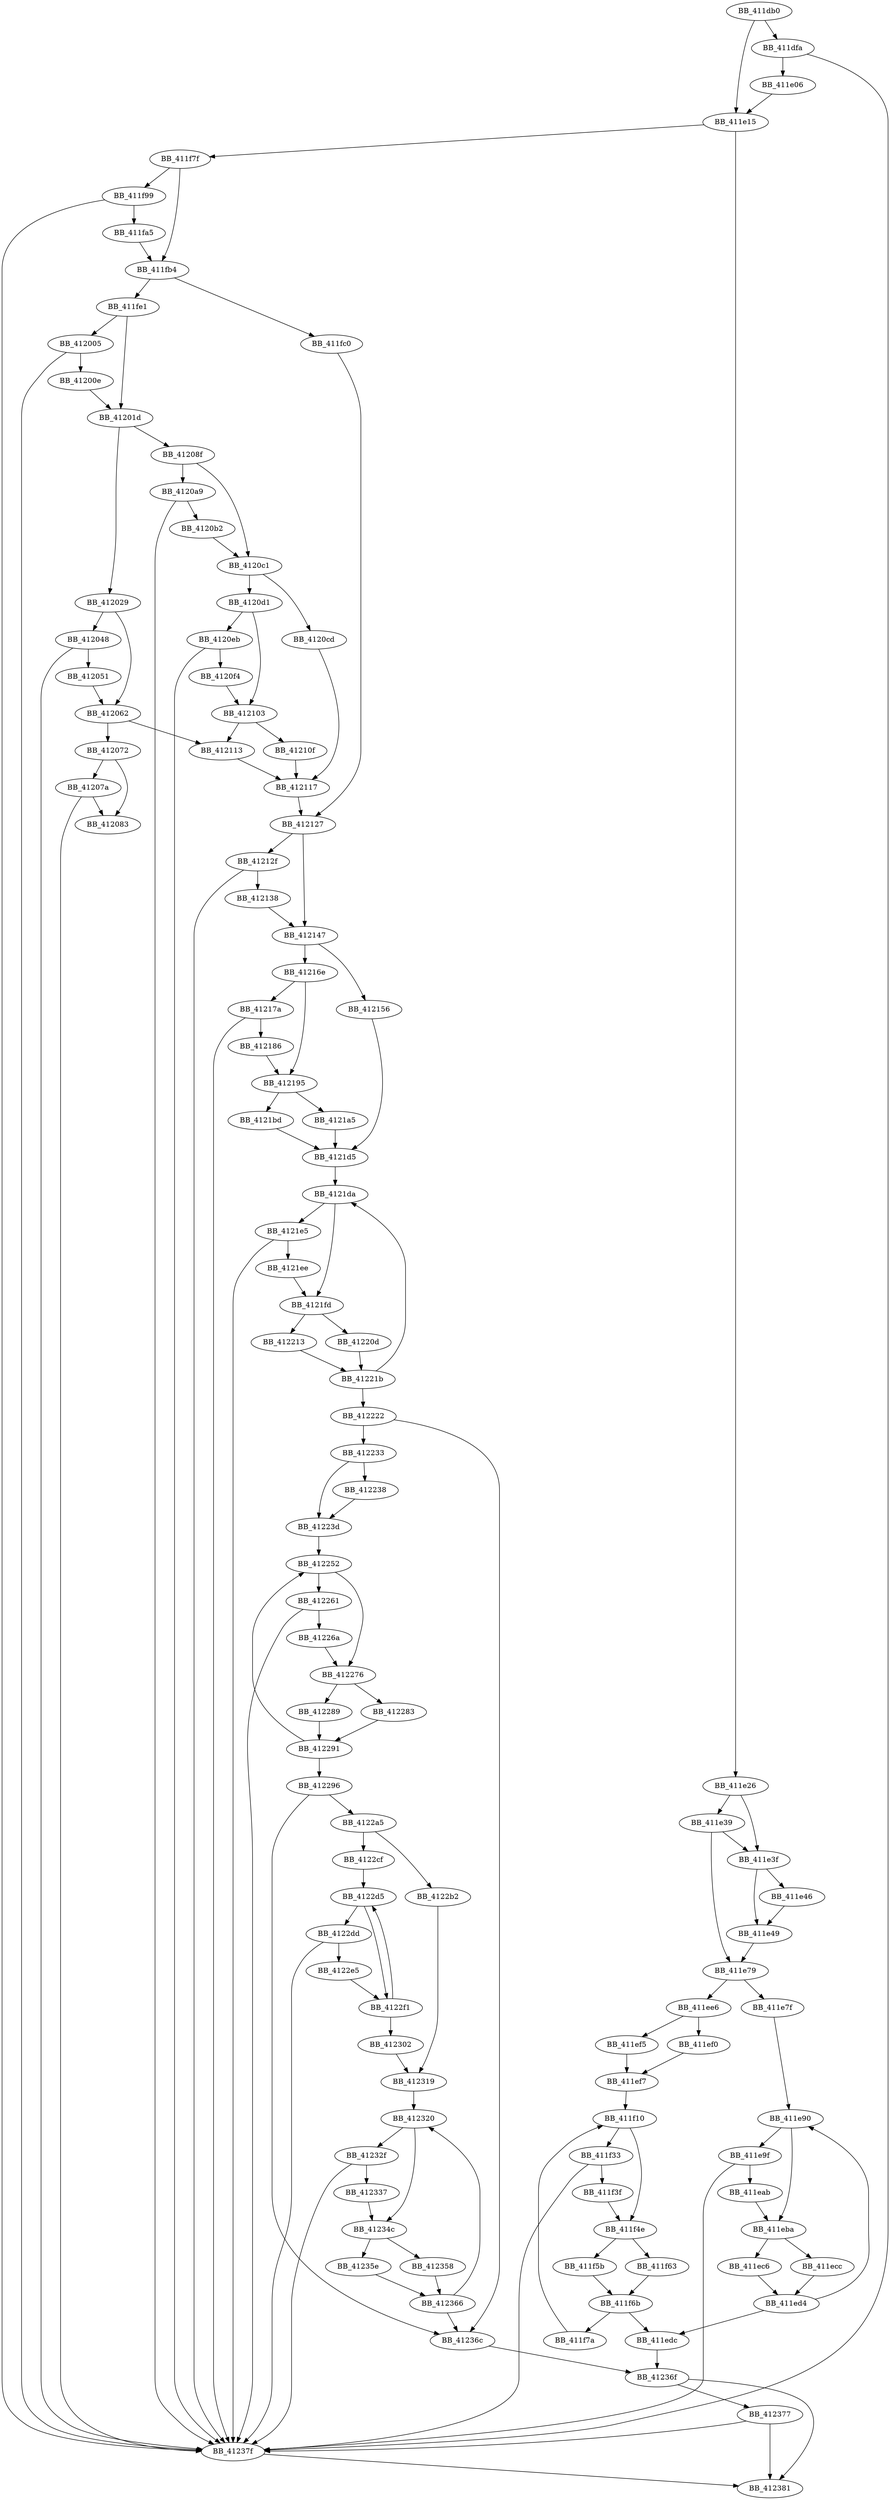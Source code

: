 DiGraph sub_411DB0{
BB_411db0->BB_411dfa
BB_411db0->BB_411e15
BB_411dfa->BB_411e06
BB_411dfa->BB_41237f
BB_411e06->BB_411e15
BB_411e15->BB_411e26
BB_411e15->BB_411f7f
BB_411e26->BB_411e39
BB_411e26->BB_411e3f
BB_411e39->BB_411e3f
BB_411e39->BB_411e79
BB_411e3f->BB_411e46
BB_411e3f->BB_411e49
BB_411e46->BB_411e49
BB_411e49->BB_411e79
BB_411e79->BB_411e7f
BB_411e79->BB_411ee6
BB_411e7f->BB_411e90
BB_411e90->BB_411e9f
BB_411e90->BB_411eba
BB_411e9f->BB_411eab
BB_411e9f->BB_41237f
BB_411eab->BB_411eba
BB_411eba->BB_411ec6
BB_411eba->BB_411ecc
BB_411ec6->BB_411ed4
BB_411ecc->BB_411ed4
BB_411ed4->BB_411e90
BB_411ed4->BB_411edc
BB_411edc->BB_41236f
BB_411ee6->BB_411ef0
BB_411ee6->BB_411ef5
BB_411ef0->BB_411ef7
BB_411ef5->BB_411ef7
BB_411ef7->BB_411f10
BB_411f10->BB_411f33
BB_411f10->BB_411f4e
BB_411f33->BB_411f3f
BB_411f33->BB_41237f
BB_411f3f->BB_411f4e
BB_411f4e->BB_411f5b
BB_411f4e->BB_411f63
BB_411f5b->BB_411f6b
BB_411f63->BB_411f6b
BB_411f6b->BB_411edc
BB_411f6b->BB_411f7a
BB_411f7a->BB_411f10
BB_411f7f->BB_411f99
BB_411f7f->BB_411fb4
BB_411f99->BB_411fa5
BB_411f99->BB_41237f
BB_411fa5->BB_411fb4
BB_411fb4->BB_411fc0
BB_411fb4->BB_411fe1
BB_411fc0->BB_412127
BB_411fe1->BB_412005
BB_411fe1->BB_41201d
BB_412005->BB_41200e
BB_412005->BB_41237f
BB_41200e->BB_41201d
BB_41201d->BB_412029
BB_41201d->BB_41208f
BB_412029->BB_412048
BB_412029->BB_412062
BB_412048->BB_412051
BB_412048->BB_41237f
BB_412051->BB_412062
BB_412062->BB_412072
BB_412062->BB_412113
BB_412072->BB_41207a
BB_412072->BB_412083
BB_41207a->BB_412083
BB_41207a->BB_41237f
BB_41208f->BB_4120a9
BB_41208f->BB_4120c1
BB_4120a9->BB_4120b2
BB_4120a9->BB_41237f
BB_4120b2->BB_4120c1
BB_4120c1->BB_4120cd
BB_4120c1->BB_4120d1
BB_4120cd->BB_412117
BB_4120d1->BB_4120eb
BB_4120d1->BB_412103
BB_4120eb->BB_4120f4
BB_4120eb->BB_41237f
BB_4120f4->BB_412103
BB_412103->BB_41210f
BB_412103->BB_412113
BB_41210f->BB_412117
BB_412113->BB_412117
BB_412117->BB_412127
BB_412127->BB_41212f
BB_412127->BB_412147
BB_41212f->BB_412138
BB_41212f->BB_41237f
BB_412138->BB_412147
BB_412147->BB_412156
BB_412147->BB_41216e
BB_412156->BB_4121d5
BB_41216e->BB_41217a
BB_41216e->BB_412195
BB_41217a->BB_412186
BB_41217a->BB_41237f
BB_412186->BB_412195
BB_412195->BB_4121a5
BB_412195->BB_4121bd
BB_4121a5->BB_4121d5
BB_4121bd->BB_4121d5
BB_4121d5->BB_4121da
BB_4121da->BB_4121e5
BB_4121da->BB_4121fd
BB_4121e5->BB_4121ee
BB_4121e5->BB_41237f
BB_4121ee->BB_4121fd
BB_4121fd->BB_41220d
BB_4121fd->BB_412213
BB_41220d->BB_41221b
BB_412213->BB_41221b
BB_41221b->BB_4121da
BB_41221b->BB_412222
BB_412222->BB_412233
BB_412222->BB_41236c
BB_412233->BB_412238
BB_412233->BB_41223d
BB_412238->BB_41223d
BB_41223d->BB_412252
BB_412252->BB_412261
BB_412252->BB_412276
BB_412261->BB_41226a
BB_412261->BB_41237f
BB_41226a->BB_412276
BB_412276->BB_412283
BB_412276->BB_412289
BB_412283->BB_412291
BB_412289->BB_412291
BB_412291->BB_412252
BB_412291->BB_412296
BB_412296->BB_4122a5
BB_412296->BB_41236c
BB_4122a5->BB_4122b2
BB_4122a5->BB_4122cf
BB_4122b2->BB_412319
BB_4122cf->BB_4122d5
BB_4122d5->BB_4122dd
BB_4122d5->BB_4122f1
BB_4122dd->BB_4122e5
BB_4122dd->BB_41237f
BB_4122e5->BB_4122f1
BB_4122f1->BB_4122d5
BB_4122f1->BB_412302
BB_412302->BB_412319
BB_412319->BB_412320
BB_412320->BB_41232f
BB_412320->BB_41234c
BB_41232f->BB_412337
BB_41232f->BB_41237f
BB_412337->BB_41234c
BB_41234c->BB_412358
BB_41234c->BB_41235e
BB_412358->BB_412366
BB_41235e->BB_412366
BB_412366->BB_412320
BB_412366->BB_41236c
BB_41236c->BB_41236f
BB_41236f->BB_412377
BB_41236f->BB_412381
BB_412377->BB_41237f
BB_412377->BB_412381
BB_41237f->BB_412381
}
